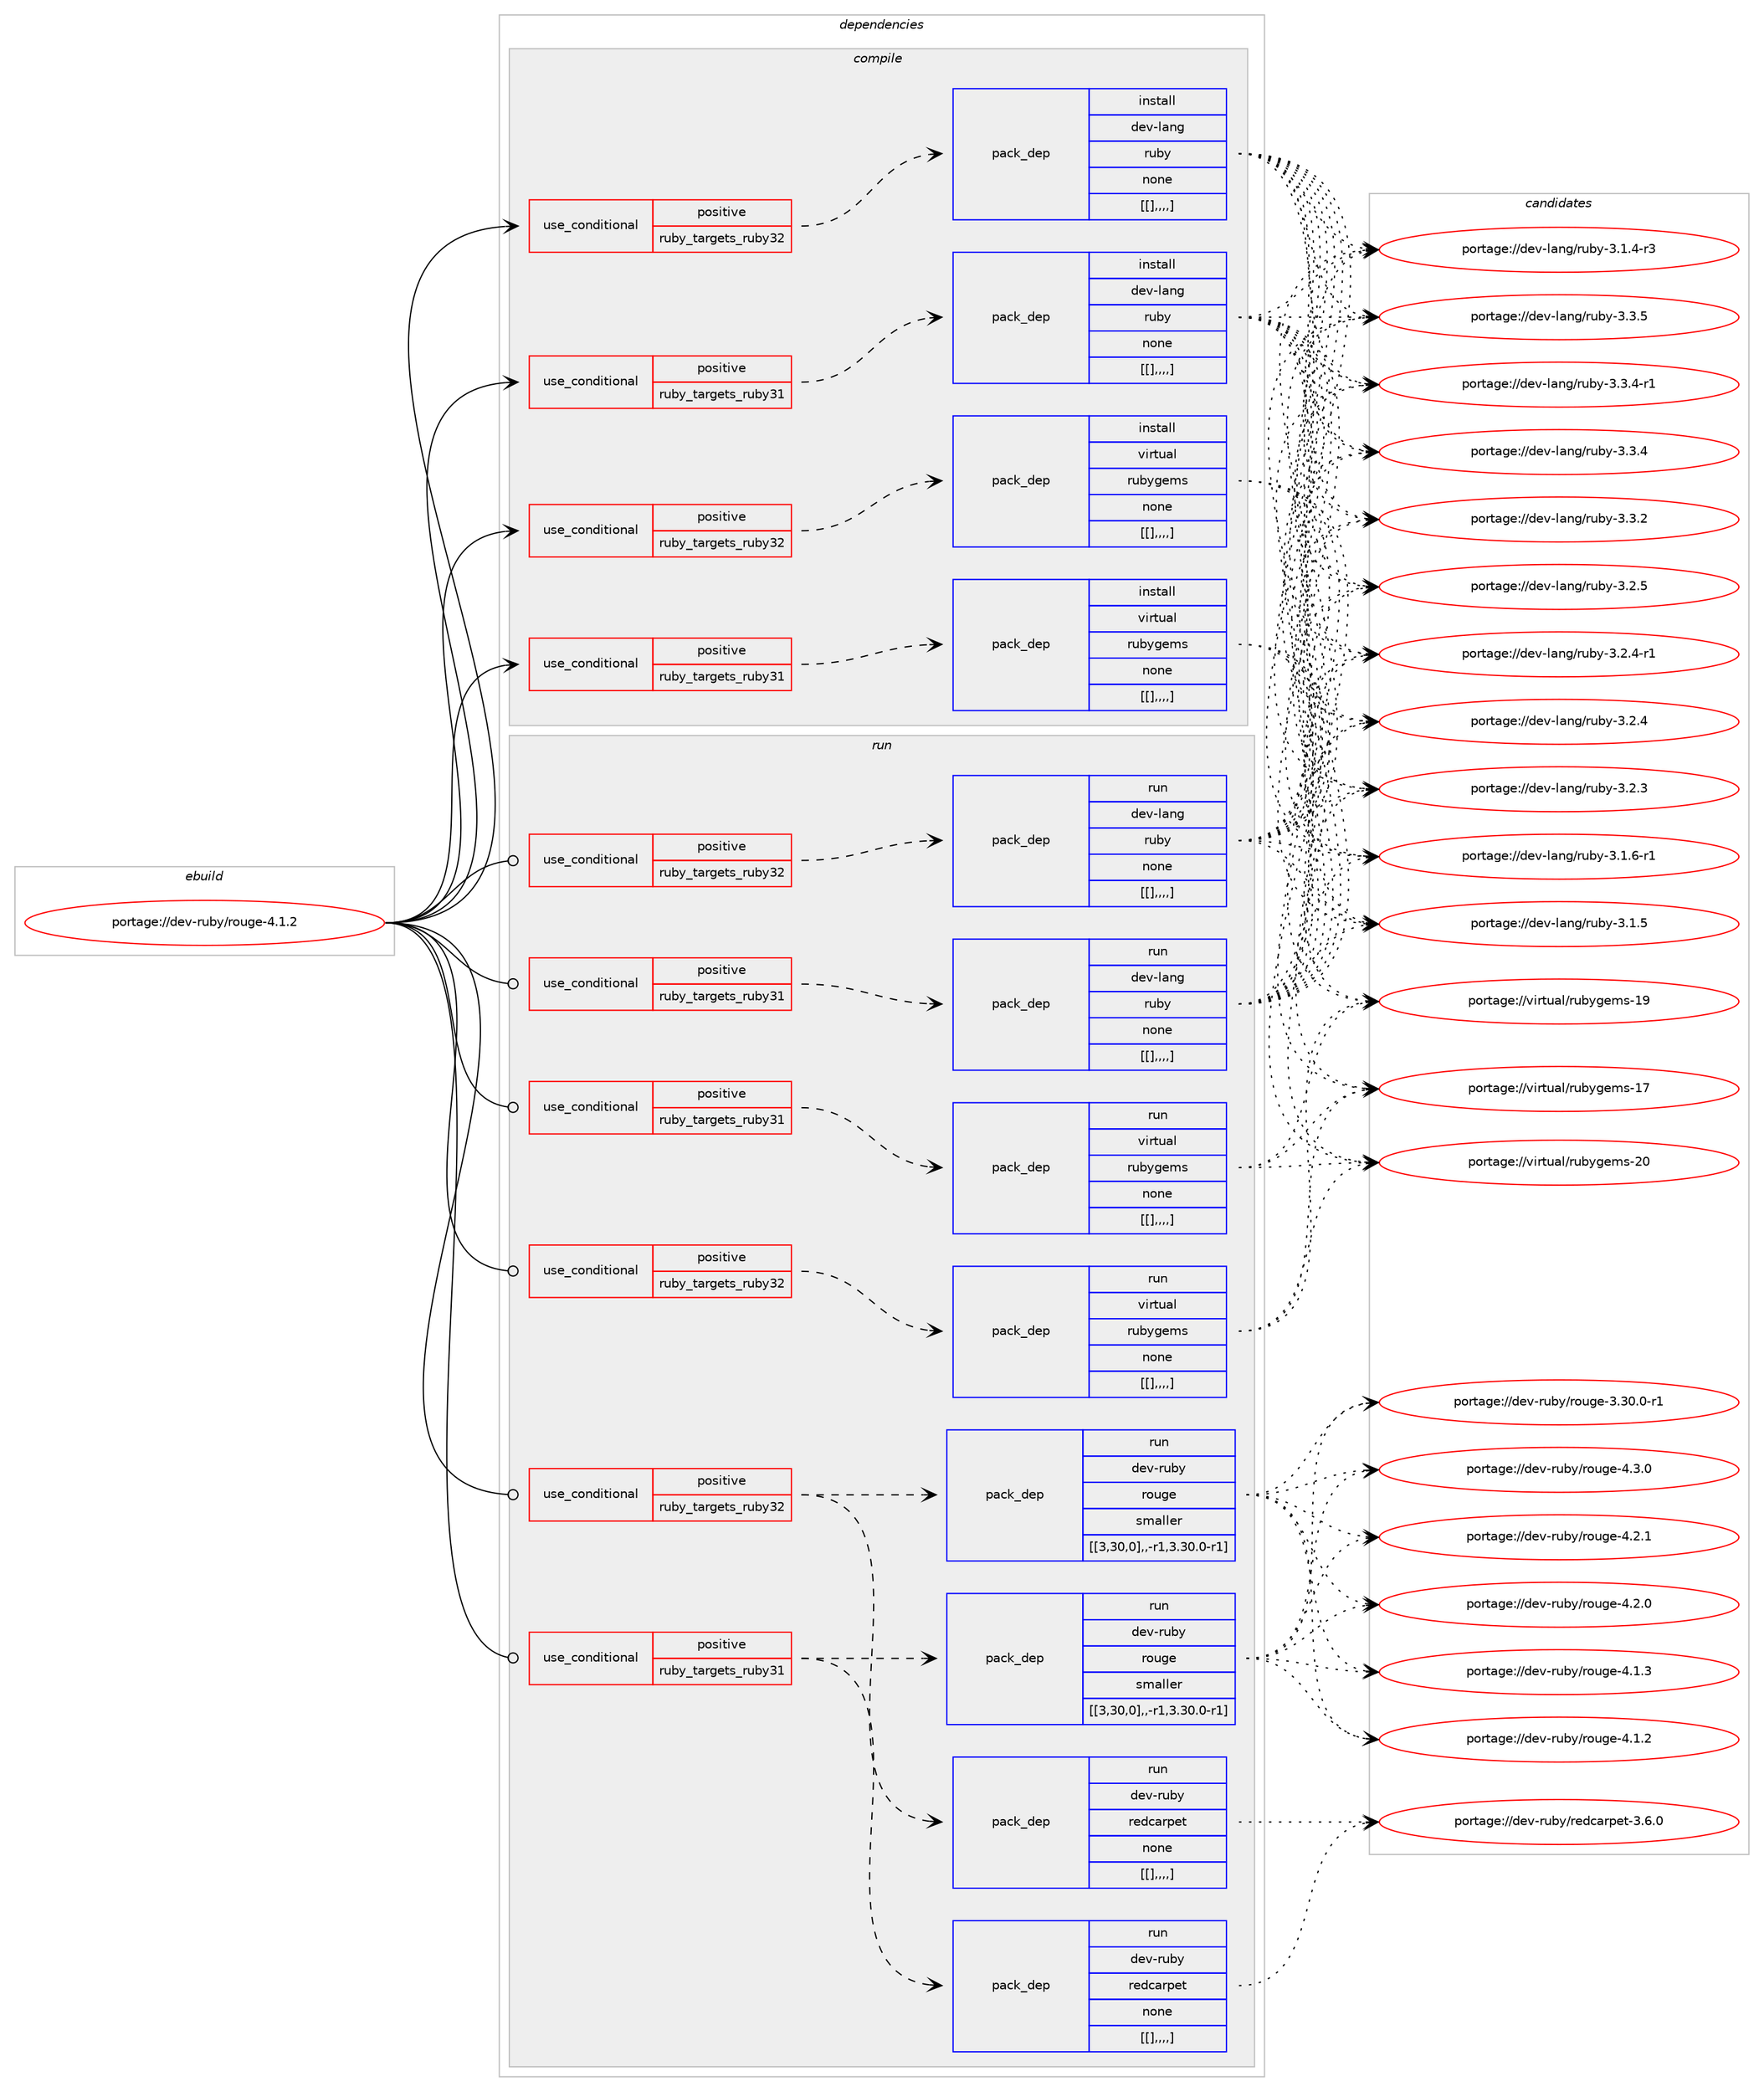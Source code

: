 digraph prolog {

# *************
# Graph options
# *************

newrank=true;
concentrate=true;
compound=true;
graph [rankdir=LR,fontname=Helvetica,fontsize=10,ranksep=1.5];#, ranksep=2.5, nodesep=0.2];
edge  [arrowhead=vee];
node  [fontname=Helvetica,fontsize=10];

# **********
# The ebuild
# **********

subgraph cluster_leftcol {
color=gray;
label=<<i>ebuild</i>>;
id [label="portage://dev-ruby/rouge-4.1.2", color=red, width=4, href="../dev-ruby/rouge-4.1.2.svg"];
}

# ****************
# The dependencies
# ****************

subgraph cluster_midcol {
color=gray;
label=<<i>dependencies</i>>;
subgraph cluster_compile {
fillcolor="#eeeeee";
style=filled;
label=<<i>compile</i>>;
subgraph cond56180 {
dependency202172 [label=<<TABLE BORDER="0" CELLBORDER="1" CELLSPACING="0" CELLPADDING="4"><TR><TD ROWSPAN="3" CELLPADDING="10">use_conditional</TD></TR><TR><TD>positive</TD></TR><TR><TD>ruby_targets_ruby31</TD></TR></TABLE>>, shape=none, color=red];
subgraph pack144636 {
dependency202173 [label=<<TABLE BORDER="0" CELLBORDER="1" CELLSPACING="0" CELLPADDING="4" WIDTH="220"><TR><TD ROWSPAN="6" CELLPADDING="30">pack_dep</TD></TR><TR><TD WIDTH="110">install</TD></TR><TR><TD>dev-lang</TD></TR><TR><TD>ruby</TD></TR><TR><TD>none</TD></TR><TR><TD>[[],,,,]</TD></TR></TABLE>>, shape=none, color=blue];
}
dependency202172:e -> dependency202173:w [weight=20,style="dashed",arrowhead="vee"];
}
id:e -> dependency202172:w [weight=20,style="solid",arrowhead="vee"];
subgraph cond56181 {
dependency202174 [label=<<TABLE BORDER="0" CELLBORDER="1" CELLSPACING="0" CELLPADDING="4"><TR><TD ROWSPAN="3" CELLPADDING="10">use_conditional</TD></TR><TR><TD>positive</TD></TR><TR><TD>ruby_targets_ruby31</TD></TR></TABLE>>, shape=none, color=red];
subgraph pack144637 {
dependency202175 [label=<<TABLE BORDER="0" CELLBORDER="1" CELLSPACING="0" CELLPADDING="4" WIDTH="220"><TR><TD ROWSPAN="6" CELLPADDING="30">pack_dep</TD></TR><TR><TD WIDTH="110">install</TD></TR><TR><TD>virtual</TD></TR><TR><TD>rubygems</TD></TR><TR><TD>none</TD></TR><TR><TD>[[],,,,]</TD></TR></TABLE>>, shape=none, color=blue];
}
dependency202174:e -> dependency202175:w [weight=20,style="dashed",arrowhead="vee"];
}
id:e -> dependency202174:w [weight=20,style="solid",arrowhead="vee"];
subgraph cond56182 {
dependency202176 [label=<<TABLE BORDER="0" CELLBORDER="1" CELLSPACING="0" CELLPADDING="4"><TR><TD ROWSPAN="3" CELLPADDING="10">use_conditional</TD></TR><TR><TD>positive</TD></TR><TR><TD>ruby_targets_ruby32</TD></TR></TABLE>>, shape=none, color=red];
subgraph pack144638 {
dependency202177 [label=<<TABLE BORDER="0" CELLBORDER="1" CELLSPACING="0" CELLPADDING="4" WIDTH="220"><TR><TD ROWSPAN="6" CELLPADDING="30">pack_dep</TD></TR><TR><TD WIDTH="110">install</TD></TR><TR><TD>dev-lang</TD></TR><TR><TD>ruby</TD></TR><TR><TD>none</TD></TR><TR><TD>[[],,,,]</TD></TR></TABLE>>, shape=none, color=blue];
}
dependency202176:e -> dependency202177:w [weight=20,style="dashed",arrowhead="vee"];
}
id:e -> dependency202176:w [weight=20,style="solid",arrowhead="vee"];
subgraph cond56183 {
dependency202178 [label=<<TABLE BORDER="0" CELLBORDER="1" CELLSPACING="0" CELLPADDING="4"><TR><TD ROWSPAN="3" CELLPADDING="10">use_conditional</TD></TR><TR><TD>positive</TD></TR><TR><TD>ruby_targets_ruby32</TD></TR></TABLE>>, shape=none, color=red];
subgraph pack144639 {
dependency202179 [label=<<TABLE BORDER="0" CELLBORDER="1" CELLSPACING="0" CELLPADDING="4" WIDTH="220"><TR><TD ROWSPAN="6" CELLPADDING="30">pack_dep</TD></TR><TR><TD WIDTH="110">install</TD></TR><TR><TD>virtual</TD></TR><TR><TD>rubygems</TD></TR><TR><TD>none</TD></TR><TR><TD>[[],,,,]</TD></TR></TABLE>>, shape=none, color=blue];
}
dependency202178:e -> dependency202179:w [weight=20,style="dashed",arrowhead="vee"];
}
id:e -> dependency202178:w [weight=20,style="solid",arrowhead="vee"];
}
subgraph cluster_compileandrun {
fillcolor="#eeeeee";
style=filled;
label=<<i>compile and run</i>>;
}
subgraph cluster_run {
fillcolor="#eeeeee";
style=filled;
label=<<i>run</i>>;
subgraph cond56184 {
dependency202180 [label=<<TABLE BORDER="0" CELLBORDER="1" CELLSPACING="0" CELLPADDING="4"><TR><TD ROWSPAN="3" CELLPADDING="10">use_conditional</TD></TR><TR><TD>positive</TD></TR><TR><TD>ruby_targets_ruby31</TD></TR></TABLE>>, shape=none, color=red];
subgraph pack144640 {
dependency202181 [label=<<TABLE BORDER="0" CELLBORDER="1" CELLSPACING="0" CELLPADDING="4" WIDTH="220"><TR><TD ROWSPAN="6" CELLPADDING="30">pack_dep</TD></TR><TR><TD WIDTH="110">run</TD></TR><TR><TD>dev-lang</TD></TR><TR><TD>ruby</TD></TR><TR><TD>none</TD></TR><TR><TD>[[],,,,]</TD></TR></TABLE>>, shape=none, color=blue];
}
dependency202180:e -> dependency202181:w [weight=20,style="dashed",arrowhead="vee"];
}
id:e -> dependency202180:w [weight=20,style="solid",arrowhead="odot"];
subgraph cond56185 {
dependency202182 [label=<<TABLE BORDER="0" CELLBORDER="1" CELLSPACING="0" CELLPADDING="4"><TR><TD ROWSPAN="3" CELLPADDING="10">use_conditional</TD></TR><TR><TD>positive</TD></TR><TR><TD>ruby_targets_ruby31</TD></TR></TABLE>>, shape=none, color=red];
subgraph pack144641 {
dependency202183 [label=<<TABLE BORDER="0" CELLBORDER="1" CELLSPACING="0" CELLPADDING="4" WIDTH="220"><TR><TD ROWSPAN="6" CELLPADDING="30">pack_dep</TD></TR><TR><TD WIDTH="110">run</TD></TR><TR><TD>dev-ruby</TD></TR><TR><TD>redcarpet</TD></TR><TR><TD>none</TD></TR><TR><TD>[[],,,,]</TD></TR></TABLE>>, shape=none, color=blue];
}
dependency202182:e -> dependency202183:w [weight=20,style="dashed",arrowhead="vee"];
subgraph pack144642 {
dependency202184 [label=<<TABLE BORDER="0" CELLBORDER="1" CELLSPACING="0" CELLPADDING="4" WIDTH="220"><TR><TD ROWSPAN="6" CELLPADDING="30">pack_dep</TD></TR><TR><TD WIDTH="110">run</TD></TR><TR><TD>dev-ruby</TD></TR><TR><TD>rouge</TD></TR><TR><TD>smaller</TD></TR><TR><TD>[[3,30,0],,-r1,3.30.0-r1]</TD></TR></TABLE>>, shape=none, color=blue];
}
dependency202182:e -> dependency202184:w [weight=20,style="dashed",arrowhead="vee"];
}
id:e -> dependency202182:w [weight=20,style="solid",arrowhead="odot"];
subgraph cond56186 {
dependency202185 [label=<<TABLE BORDER="0" CELLBORDER="1" CELLSPACING="0" CELLPADDING="4"><TR><TD ROWSPAN="3" CELLPADDING="10">use_conditional</TD></TR><TR><TD>positive</TD></TR><TR><TD>ruby_targets_ruby31</TD></TR></TABLE>>, shape=none, color=red];
subgraph pack144643 {
dependency202186 [label=<<TABLE BORDER="0" CELLBORDER="1" CELLSPACING="0" CELLPADDING="4" WIDTH="220"><TR><TD ROWSPAN="6" CELLPADDING="30">pack_dep</TD></TR><TR><TD WIDTH="110">run</TD></TR><TR><TD>virtual</TD></TR><TR><TD>rubygems</TD></TR><TR><TD>none</TD></TR><TR><TD>[[],,,,]</TD></TR></TABLE>>, shape=none, color=blue];
}
dependency202185:e -> dependency202186:w [weight=20,style="dashed",arrowhead="vee"];
}
id:e -> dependency202185:w [weight=20,style="solid",arrowhead="odot"];
subgraph cond56187 {
dependency202187 [label=<<TABLE BORDER="0" CELLBORDER="1" CELLSPACING="0" CELLPADDING="4"><TR><TD ROWSPAN="3" CELLPADDING="10">use_conditional</TD></TR><TR><TD>positive</TD></TR><TR><TD>ruby_targets_ruby32</TD></TR></TABLE>>, shape=none, color=red];
subgraph pack144644 {
dependency202188 [label=<<TABLE BORDER="0" CELLBORDER="1" CELLSPACING="0" CELLPADDING="4" WIDTH="220"><TR><TD ROWSPAN="6" CELLPADDING="30">pack_dep</TD></TR><TR><TD WIDTH="110">run</TD></TR><TR><TD>dev-lang</TD></TR><TR><TD>ruby</TD></TR><TR><TD>none</TD></TR><TR><TD>[[],,,,]</TD></TR></TABLE>>, shape=none, color=blue];
}
dependency202187:e -> dependency202188:w [weight=20,style="dashed",arrowhead="vee"];
}
id:e -> dependency202187:w [weight=20,style="solid",arrowhead="odot"];
subgraph cond56188 {
dependency202189 [label=<<TABLE BORDER="0" CELLBORDER="1" CELLSPACING="0" CELLPADDING="4"><TR><TD ROWSPAN="3" CELLPADDING="10">use_conditional</TD></TR><TR><TD>positive</TD></TR><TR><TD>ruby_targets_ruby32</TD></TR></TABLE>>, shape=none, color=red];
subgraph pack144645 {
dependency202190 [label=<<TABLE BORDER="0" CELLBORDER="1" CELLSPACING="0" CELLPADDING="4" WIDTH="220"><TR><TD ROWSPAN="6" CELLPADDING="30">pack_dep</TD></TR><TR><TD WIDTH="110">run</TD></TR><TR><TD>dev-ruby</TD></TR><TR><TD>redcarpet</TD></TR><TR><TD>none</TD></TR><TR><TD>[[],,,,]</TD></TR></TABLE>>, shape=none, color=blue];
}
dependency202189:e -> dependency202190:w [weight=20,style="dashed",arrowhead="vee"];
subgraph pack144646 {
dependency202191 [label=<<TABLE BORDER="0" CELLBORDER="1" CELLSPACING="0" CELLPADDING="4" WIDTH="220"><TR><TD ROWSPAN="6" CELLPADDING="30">pack_dep</TD></TR><TR><TD WIDTH="110">run</TD></TR><TR><TD>dev-ruby</TD></TR><TR><TD>rouge</TD></TR><TR><TD>smaller</TD></TR><TR><TD>[[3,30,0],,-r1,3.30.0-r1]</TD></TR></TABLE>>, shape=none, color=blue];
}
dependency202189:e -> dependency202191:w [weight=20,style="dashed",arrowhead="vee"];
}
id:e -> dependency202189:w [weight=20,style="solid",arrowhead="odot"];
subgraph cond56189 {
dependency202192 [label=<<TABLE BORDER="0" CELLBORDER="1" CELLSPACING="0" CELLPADDING="4"><TR><TD ROWSPAN="3" CELLPADDING="10">use_conditional</TD></TR><TR><TD>positive</TD></TR><TR><TD>ruby_targets_ruby32</TD></TR></TABLE>>, shape=none, color=red];
subgraph pack144647 {
dependency202193 [label=<<TABLE BORDER="0" CELLBORDER="1" CELLSPACING="0" CELLPADDING="4" WIDTH="220"><TR><TD ROWSPAN="6" CELLPADDING="30">pack_dep</TD></TR><TR><TD WIDTH="110">run</TD></TR><TR><TD>virtual</TD></TR><TR><TD>rubygems</TD></TR><TR><TD>none</TD></TR><TR><TD>[[],,,,]</TD></TR></TABLE>>, shape=none, color=blue];
}
dependency202192:e -> dependency202193:w [weight=20,style="dashed",arrowhead="vee"];
}
id:e -> dependency202192:w [weight=20,style="solid",arrowhead="odot"];
}
}

# **************
# The candidates
# **************

subgraph cluster_choices {
rank=same;
color=gray;
label=<<i>candidates</i>>;

subgraph choice144636 {
color=black;
nodesep=1;
choice10010111845108971101034711411798121455146514653 [label="portage://dev-lang/ruby-3.3.5", color=red, width=4,href="../dev-lang/ruby-3.3.5.svg"];
choice100101118451089711010347114117981214551465146524511449 [label="portage://dev-lang/ruby-3.3.4-r1", color=red, width=4,href="../dev-lang/ruby-3.3.4-r1.svg"];
choice10010111845108971101034711411798121455146514652 [label="portage://dev-lang/ruby-3.3.4", color=red, width=4,href="../dev-lang/ruby-3.3.4.svg"];
choice10010111845108971101034711411798121455146514650 [label="portage://dev-lang/ruby-3.3.2", color=red, width=4,href="../dev-lang/ruby-3.3.2.svg"];
choice10010111845108971101034711411798121455146504653 [label="portage://dev-lang/ruby-3.2.5", color=red, width=4,href="../dev-lang/ruby-3.2.5.svg"];
choice100101118451089711010347114117981214551465046524511449 [label="portage://dev-lang/ruby-3.2.4-r1", color=red, width=4,href="../dev-lang/ruby-3.2.4-r1.svg"];
choice10010111845108971101034711411798121455146504652 [label="portage://dev-lang/ruby-3.2.4", color=red, width=4,href="../dev-lang/ruby-3.2.4.svg"];
choice10010111845108971101034711411798121455146504651 [label="portage://dev-lang/ruby-3.2.3", color=red, width=4,href="../dev-lang/ruby-3.2.3.svg"];
choice100101118451089711010347114117981214551464946544511449 [label="portage://dev-lang/ruby-3.1.6-r1", color=red, width=4,href="../dev-lang/ruby-3.1.6-r1.svg"];
choice10010111845108971101034711411798121455146494653 [label="portage://dev-lang/ruby-3.1.5", color=red, width=4,href="../dev-lang/ruby-3.1.5.svg"];
choice100101118451089711010347114117981214551464946524511451 [label="portage://dev-lang/ruby-3.1.4-r3", color=red, width=4,href="../dev-lang/ruby-3.1.4-r3.svg"];
dependency202173:e -> choice10010111845108971101034711411798121455146514653:w [style=dotted,weight="100"];
dependency202173:e -> choice100101118451089711010347114117981214551465146524511449:w [style=dotted,weight="100"];
dependency202173:e -> choice10010111845108971101034711411798121455146514652:w [style=dotted,weight="100"];
dependency202173:e -> choice10010111845108971101034711411798121455146514650:w [style=dotted,weight="100"];
dependency202173:e -> choice10010111845108971101034711411798121455146504653:w [style=dotted,weight="100"];
dependency202173:e -> choice100101118451089711010347114117981214551465046524511449:w [style=dotted,weight="100"];
dependency202173:e -> choice10010111845108971101034711411798121455146504652:w [style=dotted,weight="100"];
dependency202173:e -> choice10010111845108971101034711411798121455146504651:w [style=dotted,weight="100"];
dependency202173:e -> choice100101118451089711010347114117981214551464946544511449:w [style=dotted,weight="100"];
dependency202173:e -> choice10010111845108971101034711411798121455146494653:w [style=dotted,weight="100"];
dependency202173:e -> choice100101118451089711010347114117981214551464946524511451:w [style=dotted,weight="100"];
}
subgraph choice144637 {
color=black;
nodesep=1;
choice118105114116117971084711411798121103101109115455048 [label="portage://virtual/rubygems-20", color=red, width=4,href="../virtual/rubygems-20.svg"];
choice118105114116117971084711411798121103101109115454957 [label="portage://virtual/rubygems-19", color=red, width=4,href="../virtual/rubygems-19.svg"];
choice118105114116117971084711411798121103101109115454955 [label="portage://virtual/rubygems-17", color=red, width=4,href="../virtual/rubygems-17.svg"];
dependency202175:e -> choice118105114116117971084711411798121103101109115455048:w [style=dotted,weight="100"];
dependency202175:e -> choice118105114116117971084711411798121103101109115454957:w [style=dotted,weight="100"];
dependency202175:e -> choice118105114116117971084711411798121103101109115454955:w [style=dotted,weight="100"];
}
subgraph choice144638 {
color=black;
nodesep=1;
choice10010111845108971101034711411798121455146514653 [label="portage://dev-lang/ruby-3.3.5", color=red, width=4,href="../dev-lang/ruby-3.3.5.svg"];
choice100101118451089711010347114117981214551465146524511449 [label="portage://dev-lang/ruby-3.3.4-r1", color=red, width=4,href="../dev-lang/ruby-3.3.4-r1.svg"];
choice10010111845108971101034711411798121455146514652 [label="portage://dev-lang/ruby-3.3.4", color=red, width=4,href="../dev-lang/ruby-3.3.4.svg"];
choice10010111845108971101034711411798121455146514650 [label="portage://dev-lang/ruby-3.3.2", color=red, width=4,href="../dev-lang/ruby-3.3.2.svg"];
choice10010111845108971101034711411798121455146504653 [label="portage://dev-lang/ruby-3.2.5", color=red, width=4,href="../dev-lang/ruby-3.2.5.svg"];
choice100101118451089711010347114117981214551465046524511449 [label="portage://dev-lang/ruby-3.2.4-r1", color=red, width=4,href="../dev-lang/ruby-3.2.4-r1.svg"];
choice10010111845108971101034711411798121455146504652 [label="portage://dev-lang/ruby-3.2.4", color=red, width=4,href="../dev-lang/ruby-3.2.4.svg"];
choice10010111845108971101034711411798121455146504651 [label="portage://dev-lang/ruby-3.2.3", color=red, width=4,href="../dev-lang/ruby-3.2.3.svg"];
choice100101118451089711010347114117981214551464946544511449 [label="portage://dev-lang/ruby-3.1.6-r1", color=red, width=4,href="../dev-lang/ruby-3.1.6-r1.svg"];
choice10010111845108971101034711411798121455146494653 [label="portage://dev-lang/ruby-3.1.5", color=red, width=4,href="../dev-lang/ruby-3.1.5.svg"];
choice100101118451089711010347114117981214551464946524511451 [label="portage://dev-lang/ruby-3.1.4-r3", color=red, width=4,href="../dev-lang/ruby-3.1.4-r3.svg"];
dependency202177:e -> choice10010111845108971101034711411798121455146514653:w [style=dotted,weight="100"];
dependency202177:e -> choice100101118451089711010347114117981214551465146524511449:w [style=dotted,weight="100"];
dependency202177:e -> choice10010111845108971101034711411798121455146514652:w [style=dotted,weight="100"];
dependency202177:e -> choice10010111845108971101034711411798121455146514650:w [style=dotted,weight="100"];
dependency202177:e -> choice10010111845108971101034711411798121455146504653:w [style=dotted,weight="100"];
dependency202177:e -> choice100101118451089711010347114117981214551465046524511449:w [style=dotted,weight="100"];
dependency202177:e -> choice10010111845108971101034711411798121455146504652:w [style=dotted,weight="100"];
dependency202177:e -> choice10010111845108971101034711411798121455146504651:w [style=dotted,weight="100"];
dependency202177:e -> choice100101118451089711010347114117981214551464946544511449:w [style=dotted,weight="100"];
dependency202177:e -> choice10010111845108971101034711411798121455146494653:w [style=dotted,weight="100"];
dependency202177:e -> choice100101118451089711010347114117981214551464946524511451:w [style=dotted,weight="100"];
}
subgraph choice144639 {
color=black;
nodesep=1;
choice118105114116117971084711411798121103101109115455048 [label="portage://virtual/rubygems-20", color=red, width=4,href="../virtual/rubygems-20.svg"];
choice118105114116117971084711411798121103101109115454957 [label="portage://virtual/rubygems-19", color=red, width=4,href="../virtual/rubygems-19.svg"];
choice118105114116117971084711411798121103101109115454955 [label="portage://virtual/rubygems-17", color=red, width=4,href="../virtual/rubygems-17.svg"];
dependency202179:e -> choice118105114116117971084711411798121103101109115455048:w [style=dotted,weight="100"];
dependency202179:e -> choice118105114116117971084711411798121103101109115454957:w [style=dotted,weight="100"];
dependency202179:e -> choice118105114116117971084711411798121103101109115454955:w [style=dotted,weight="100"];
}
subgraph choice144640 {
color=black;
nodesep=1;
choice10010111845108971101034711411798121455146514653 [label="portage://dev-lang/ruby-3.3.5", color=red, width=4,href="../dev-lang/ruby-3.3.5.svg"];
choice100101118451089711010347114117981214551465146524511449 [label="portage://dev-lang/ruby-3.3.4-r1", color=red, width=4,href="../dev-lang/ruby-3.3.4-r1.svg"];
choice10010111845108971101034711411798121455146514652 [label="portage://dev-lang/ruby-3.3.4", color=red, width=4,href="../dev-lang/ruby-3.3.4.svg"];
choice10010111845108971101034711411798121455146514650 [label="portage://dev-lang/ruby-3.3.2", color=red, width=4,href="../dev-lang/ruby-3.3.2.svg"];
choice10010111845108971101034711411798121455146504653 [label="portage://dev-lang/ruby-3.2.5", color=red, width=4,href="../dev-lang/ruby-3.2.5.svg"];
choice100101118451089711010347114117981214551465046524511449 [label="portage://dev-lang/ruby-3.2.4-r1", color=red, width=4,href="../dev-lang/ruby-3.2.4-r1.svg"];
choice10010111845108971101034711411798121455146504652 [label="portage://dev-lang/ruby-3.2.4", color=red, width=4,href="../dev-lang/ruby-3.2.4.svg"];
choice10010111845108971101034711411798121455146504651 [label="portage://dev-lang/ruby-3.2.3", color=red, width=4,href="../dev-lang/ruby-3.2.3.svg"];
choice100101118451089711010347114117981214551464946544511449 [label="portage://dev-lang/ruby-3.1.6-r1", color=red, width=4,href="../dev-lang/ruby-3.1.6-r1.svg"];
choice10010111845108971101034711411798121455146494653 [label="portage://dev-lang/ruby-3.1.5", color=red, width=4,href="../dev-lang/ruby-3.1.5.svg"];
choice100101118451089711010347114117981214551464946524511451 [label="portage://dev-lang/ruby-3.1.4-r3", color=red, width=4,href="../dev-lang/ruby-3.1.4-r3.svg"];
dependency202181:e -> choice10010111845108971101034711411798121455146514653:w [style=dotted,weight="100"];
dependency202181:e -> choice100101118451089711010347114117981214551465146524511449:w [style=dotted,weight="100"];
dependency202181:e -> choice10010111845108971101034711411798121455146514652:w [style=dotted,weight="100"];
dependency202181:e -> choice10010111845108971101034711411798121455146514650:w [style=dotted,weight="100"];
dependency202181:e -> choice10010111845108971101034711411798121455146504653:w [style=dotted,weight="100"];
dependency202181:e -> choice100101118451089711010347114117981214551465046524511449:w [style=dotted,weight="100"];
dependency202181:e -> choice10010111845108971101034711411798121455146504652:w [style=dotted,weight="100"];
dependency202181:e -> choice10010111845108971101034711411798121455146504651:w [style=dotted,weight="100"];
dependency202181:e -> choice100101118451089711010347114117981214551464946544511449:w [style=dotted,weight="100"];
dependency202181:e -> choice10010111845108971101034711411798121455146494653:w [style=dotted,weight="100"];
dependency202181:e -> choice100101118451089711010347114117981214551464946524511451:w [style=dotted,weight="100"];
}
subgraph choice144641 {
color=black;
nodesep=1;
choice1001011184511411798121471141011009997114112101116455146544648 [label="portage://dev-ruby/redcarpet-3.6.0", color=red, width=4,href="../dev-ruby/redcarpet-3.6.0.svg"];
dependency202183:e -> choice1001011184511411798121471141011009997114112101116455146544648:w [style=dotted,weight="100"];
}
subgraph choice144642 {
color=black;
nodesep=1;
choice100101118451141179812147114111117103101455246514648 [label="portage://dev-ruby/rouge-4.3.0", color=red, width=4,href="../dev-ruby/rouge-4.3.0.svg"];
choice100101118451141179812147114111117103101455246504649 [label="portage://dev-ruby/rouge-4.2.1", color=red, width=4,href="../dev-ruby/rouge-4.2.1.svg"];
choice100101118451141179812147114111117103101455246504648 [label="portage://dev-ruby/rouge-4.2.0", color=red, width=4,href="../dev-ruby/rouge-4.2.0.svg"];
choice100101118451141179812147114111117103101455246494651 [label="portage://dev-ruby/rouge-4.1.3", color=red, width=4,href="../dev-ruby/rouge-4.1.3.svg"];
choice100101118451141179812147114111117103101455246494650 [label="portage://dev-ruby/rouge-4.1.2", color=red, width=4,href="../dev-ruby/rouge-4.1.2.svg"];
choice100101118451141179812147114111117103101455146514846484511449 [label="portage://dev-ruby/rouge-3.30.0-r1", color=red, width=4,href="../dev-ruby/rouge-3.30.0-r1.svg"];
dependency202184:e -> choice100101118451141179812147114111117103101455246514648:w [style=dotted,weight="100"];
dependency202184:e -> choice100101118451141179812147114111117103101455246504649:w [style=dotted,weight="100"];
dependency202184:e -> choice100101118451141179812147114111117103101455246504648:w [style=dotted,weight="100"];
dependency202184:e -> choice100101118451141179812147114111117103101455246494651:w [style=dotted,weight="100"];
dependency202184:e -> choice100101118451141179812147114111117103101455246494650:w [style=dotted,weight="100"];
dependency202184:e -> choice100101118451141179812147114111117103101455146514846484511449:w [style=dotted,weight="100"];
}
subgraph choice144643 {
color=black;
nodesep=1;
choice118105114116117971084711411798121103101109115455048 [label="portage://virtual/rubygems-20", color=red, width=4,href="../virtual/rubygems-20.svg"];
choice118105114116117971084711411798121103101109115454957 [label="portage://virtual/rubygems-19", color=red, width=4,href="../virtual/rubygems-19.svg"];
choice118105114116117971084711411798121103101109115454955 [label="portage://virtual/rubygems-17", color=red, width=4,href="../virtual/rubygems-17.svg"];
dependency202186:e -> choice118105114116117971084711411798121103101109115455048:w [style=dotted,weight="100"];
dependency202186:e -> choice118105114116117971084711411798121103101109115454957:w [style=dotted,weight="100"];
dependency202186:e -> choice118105114116117971084711411798121103101109115454955:w [style=dotted,weight="100"];
}
subgraph choice144644 {
color=black;
nodesep=1;
choice10010111845108971101034711411798121455146514653 [label="portage://dev-lang/ruby-3.3.5", color=red, width=4,href="../dev-lang/ruby-3.3.5.svg"];
choice100101118451089711010347114117981214551465146524511449 [label="portage://dev-lang/ruby-3.3.4-r1", color=red, width=4,href="../dev-lang/ruby-3.3.4-r1.svg"];
choice10010111845108971101034711411798121455146514652 [label="portage://dev-lang/ruby-3.3.4", color=red, width=4,href="../dev-lang/ruby-3.3.4.svg"];
choice10010111845108971101034711411798121455146514650 [label="portage://dev-lang/ruby-3.3.2", color=red, width=4,href="../dev-lang/ruby-3.3.2.svg"];
choice10010111845108971101034711411798121455146504653 [label="portage://dev-lang/ruby-3.2.5", color=red, width=4,href="../dev-lang/ruby-3.2.5.svg"];
choice100101118451089711010347114117981214551465046524511449 [label="portage://dev-lang/ruby-3.2.4-r1", color=red, width=4,href="../dev-lang/ruby-3.2.4-r1.svg"];
choice10010111845108971101034711411798121455146504652 [label="portage://dev-lang/ruby-3.2.4", color=red, width=4,href="../dev-lang/ruby-3.2.4.svg"];
choice10010111845108971101034711411798121455146504651 [label="portage://dev-lang/ruby-3.2.3", color=red, width=4,href="../dev-lang/ruby-3.2.3.svg"];
choice100101118451089711010347114117981214551464946544511449 [label="portage://dev-lang/ruby-3.1.6-r1", color=red, width=4,href="../dev-lang/ruby-3.1.6-r1.svg"];
choice10010111845108971101034711411798121455146494653 [label="portage://dev-lang/ruby-3.1.5", color=red, width=4,href="../dev-lang/ruby-3.1.5.svg"];
choice100101118451089711010347114117981214551464946524511451 [label="portage://dev-lang/ruby-3.1.4-r3", color=red, width=4,href="../dev-lang/ruby-3.1.4-r3.svg"];
dependency202188:e -> choice10010111845108971101034711411798121455146514653:w [style=dotted,weight="100"];
dependency202188:e -> choice100101118451089711010347114117981214551465146524511449:w [style=dotted,weight="100"];
dependency202188:e -> choice10010111845108971101034711411798121455146514652:w [style=dotted,weight="100"];
dependency202188:e -> choice10010111845108971101034711411798121455146514650:w [style=dotted,weight="100"];
dependency202188:e -> choice10010111845108971101034711411798121455146504653:w [style=dotted,weight="100"];
dependency202188:e -> choice100101118451089711010347114117981214551465046524511449:w [style=dotted,weight="100"];
dependency202188:e -> choice10010111845108971101034711411798121455146504652:w [style=dotted,weight="100"];
dependency202188:e -> choice10010111845108971101034711411798121455146504651:w [style=dotted,weight="100"];
dependency202188:e -> choice100101118451089711010347114117981214551464946544511449:w [style=dotted,weight="100"];
dependency202188:e -> choice10010111845108971101034711411798121455146494653:w [style=dotted,weight="100"];
dependency202188:e -> choice100101118451089711010347114117981214551464946524511451:w [style=dotted,weight="100"];
}
subgraph choice144645 {
color=black;
nodesep=1;
choice1001011184511411798121471141011009997114112101116455146544648 [label="portage://dev-ruby/redcarpet-3.6.0", color=red, width=4,href="../dev-ruby/redcarpet-3.6.0.svg"];
dependency202190:e -> choice1001011184511411798121471141011009997114112101116455146544648:w [style=dotted,weight="100"];
}
subgraph choice144646 {
color=black;
nodesep=1;
choice100101118451141179812147114111117103101455246514648 [label="portage://dev-ruby/rouge-4.3.0", color=red, width=4,href="../dev-ruby/rouge-4.3.0.svg"];
choice100101118451141179812147114111117103101455246504649 [label="portage://dev-ruby/rouge-4.2.1", color=red, width=4,href="../dev-ruby/rouge-4.2.1.svg"];
choice100101118451141179812147114111117103101455246504648 [label="portage://dev-ruby/rouge-4.2.0", color=red, width=4,href="../dev-ruby/rouge-4.2.0.svg"];
choice100101118451141179812147114111117103101455246494651 [label="portage://dev-ruby/rouge-4.1.3", color=red, width=4,href="../dev-ruby/rouge-4.1.3.svg"];
choice100101118451141179812147114111117103101455246494650 [label="portage://dev-ruby/rouge-4.1.2", color=red, width=4,href="../dev-ruby/rouge-4.1.2.svg"];
choice100101118451141179812147114111117103101455146514846484511449 [label="portage://dev-ruby/rouge-3.30.0-r1", color=red, width=4,href="../dev-ruby/rouge-3.30.0-r1.svg"];
dependency202191:e -> choice100101118451141179812147114111117103101455246514648:w [style=dotted,weight="100"];
dependency202191:e -> choice100101118451141179812147114111117103101455246504649:w [style=dotted,weight="100"];
dependency202191:e -> choice100101118451141179812147114111117103101455246504648:w [style=dotted,weight="100"];
dependency202191:e -> choice100101118451141179812147114111117103101455246494651:w [style=dotted,weight="100"];
dependency202191:e -> choice100101118451141179812147114111117103101455246494650:w [style=dotted,weight="100"];
dependency202191:e -> choice100101118451141179812147114111117103101455146514846484511449:w [style=dotted,weight="100"];
}
subgraph choice144647 {
color=black;
nodesep=1;
choice118105114116117971084711411798121103101109115455048 [label="portage://virtual/rubygems-20", color=red, width=4,href="../virtual/rubygems-20.svg"];
choice118105114116117971084711411798121103101109115454957 [label="portage://virtual/rubygems-19", color=red, width=4,href="../virtual/rubygems-19.svg"];
choice118105114116117971084711411798121103101109115454955 [label="portage://virtual/rubygems-17", color=red, width=4,href="../virtual/rubygems-17.svg"];
dependency202193:e -> choice118105114116117971084711411798121103101109115455048:w [style=dotted,weight="100"];
dependency202193:e -> choice118105114116117971084711411798121103101109115454957:w [style=dotted,weight="100"];
dependency202193:e -> choice118105114116117971084711411798121103101109115454955:w [style=dotted,weight="100"];
}
}

}
